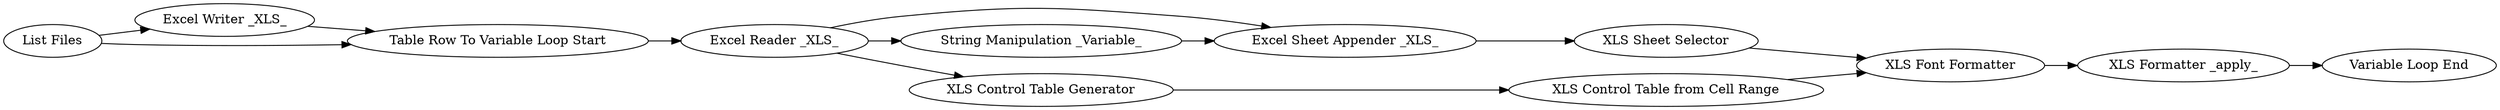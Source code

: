 digraph {
	4 -> 19
	46 -> 37
	52 -> 19
	1 -> 2
	53 -> 38
	37 -> 53
	3 -> 4
	4 -> 46
	38 -> 35
	54 -> 53
	4 -> 52
	2 -> 3
	19 -> 54
	1 -> 3
	35 [label="Variable Loop End"]
	1 [label="List Files"]
	53 [label="XLS Font Formatter"]
	38 [label="XLS Formatter _apply_"]
	46 [label="XLS Control Table Generator"]
	4 [label="Excel Reader _XLS_"]
	37 [label="XLS Control Table from Cell Range"]
	54 [label="XLS Sheet Selector"]
	52 [label="String Manipulation _Variable_"]
	3 [label="Table Row To Variable Loop Start"]
	2 [label="Excel Writer _XLS_"]
	19 [label="Excel Sheet Appender _XLS_"]
	rankdir=LR
}
